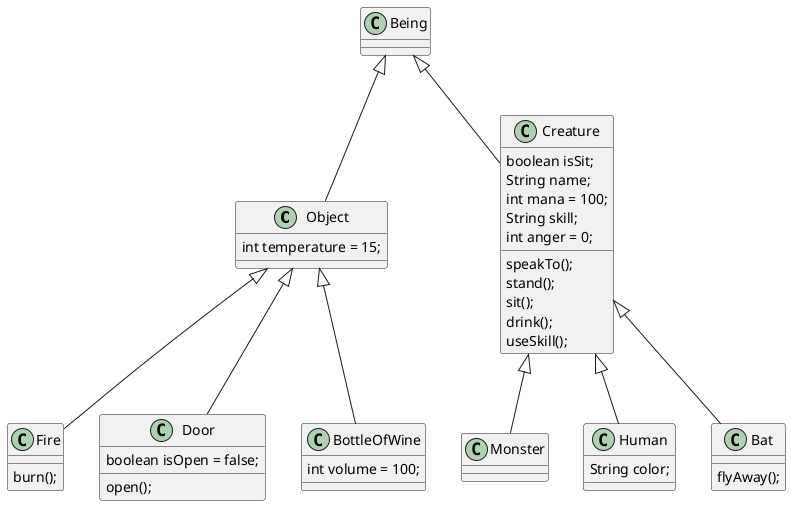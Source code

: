 @startuml
class Object extends Being{
    int temperature = 15;
}
class Monster extends Creature{

}
class Human extends Creature{
    String color;
}
class Fire extends Object{
    burn();
}
class Door extends Object{
    boolean isOpen = false;
    open();
}
class Creature extends Being{
    boolean isSit;
    String name;
    int mana = 100;
    String skill;
    int anger = 0;

    speakTo();
    stand();
    sit();
    drink();
    useSkill();
}
class BottleOfWine extends Object{
    int volume = 100;

}
class Being {

}
class Bat extends Creature{
    flyAway();
}
@enduml
